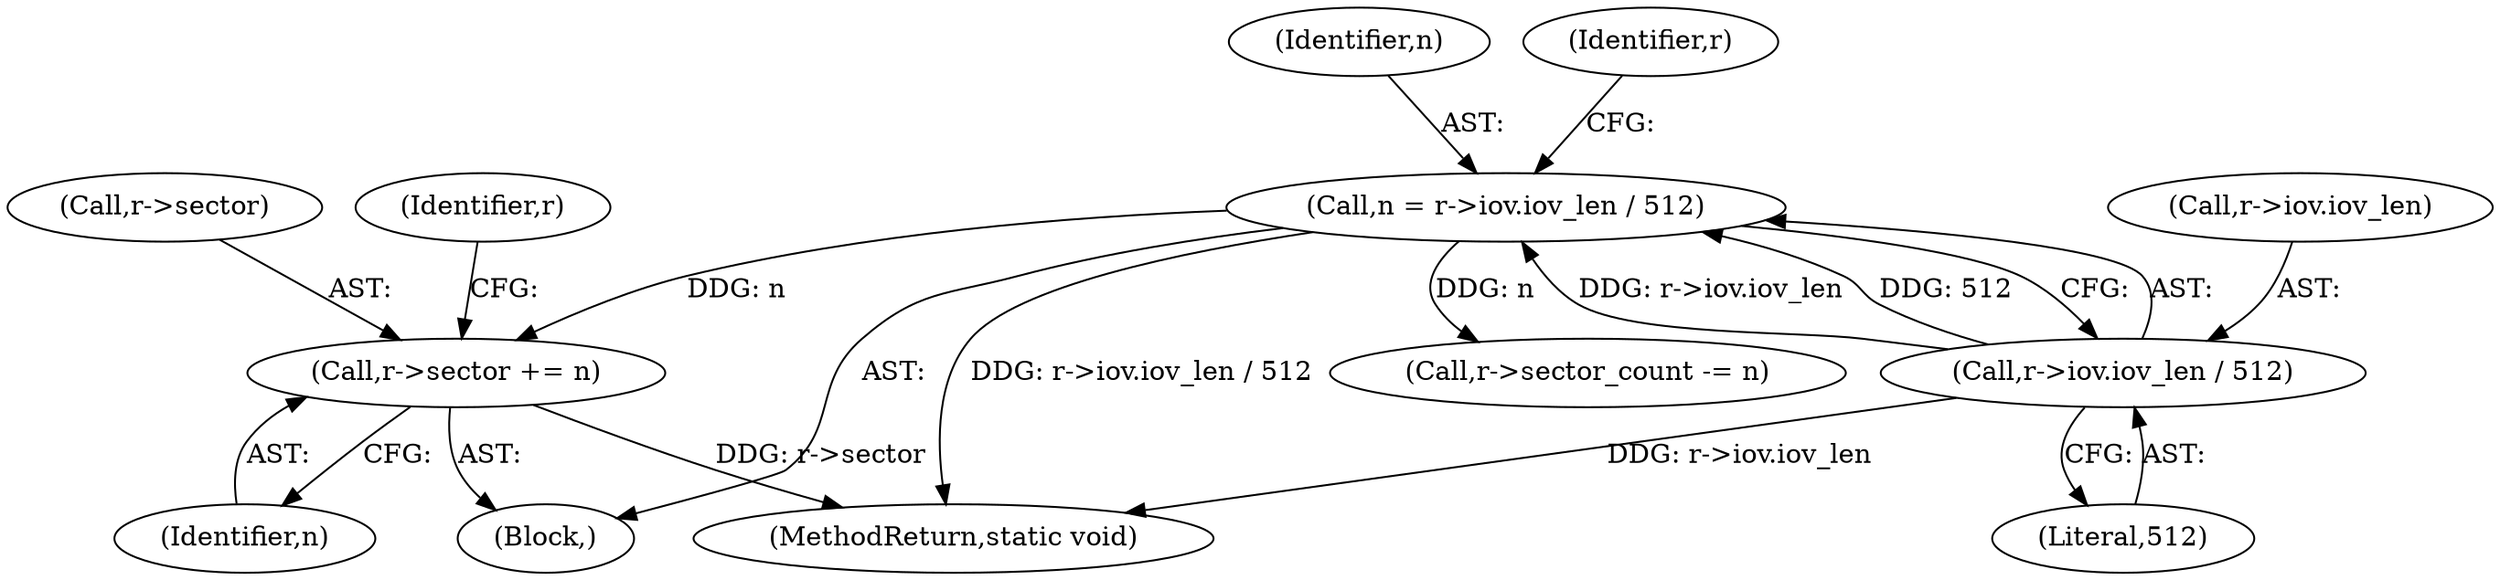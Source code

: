 digraph "0_qemu_103b40f51e4012b3b0ad20f615562a1806d7f49a_1@pointer" {
"1000167" [label="(Call,r->sector += n)"];
"1000158" [label="(Call,n = r->iov.iov_len / 512)"];
"1000160" [label="(Call,r->iov.iov_len / 512)"];
"1000158" [label="(Call,n = r->iov.iov_len / 512)"];
"1000160" [label="(Call,r->iov.iov_len / 512)"];
"1000159" [label="(Identifier,n)"];
"1000228" [label="(MethodReturn,static void)"];
"1000169" [label="(Identifier,r)"];
"1000166" [label="(Literal,512)"];
"1000167" [label="(Call,r->sector += n)"];
"1000103" [label="(Block,)"];
"1000171" [label="(Identifier,n)"];
"1000168" [label="(Call,r->sector)"];
"1000174" [label="(Identifier,r)"];
"1000172" [label="(Call,r->sector_count -= n)"];
"1000161" [label="(Call,r->iov.iov_len)"];
"1000167" -> "1000103"  [label="AST: "];
"1000167" -> "1000171"  [label="CFG: "];
"1000168" -> "1000167"  [label="AST: "];
"1000171" -> "1000167"  [label="AST: "];
"1000174" -> "1000167"  [label="CFG: "];
"1000167" -> "1000228"  [label="DDG: r->sector"];
"1000158" -> "1000167"  [label="DDG: n"];
"1000158" -> "1000103"  [label="AST: "];
"1000158" -> "1000160"  [label="CFG: "];
"1000159" -> "1000158"  [label="AST: "];
"1000160" -> "1000158"  [label="AST: "];
"1000169" -> "1000158"  [label="CFG: "];
"1000158" -> "1000228"  [label="DDG: r->iov.iov_len / 512"];
"1000160" -> "1000158"  [label="DDG: r->iov.iov_len"];
"1000160" -> "1000158"  [label="DDG: 512"];
"1000158" -> "1000172"  [label="DDG: n"];
"1000160" -> "1000166"  [label="CFG: "];
"1000161" -> "1000160"  [label="AST: "];
"1000166" -> "1000160"  [label="AST: "];
"1000160" -> "1000228"  [label="DDG: r->iov.iov_len"];
}
